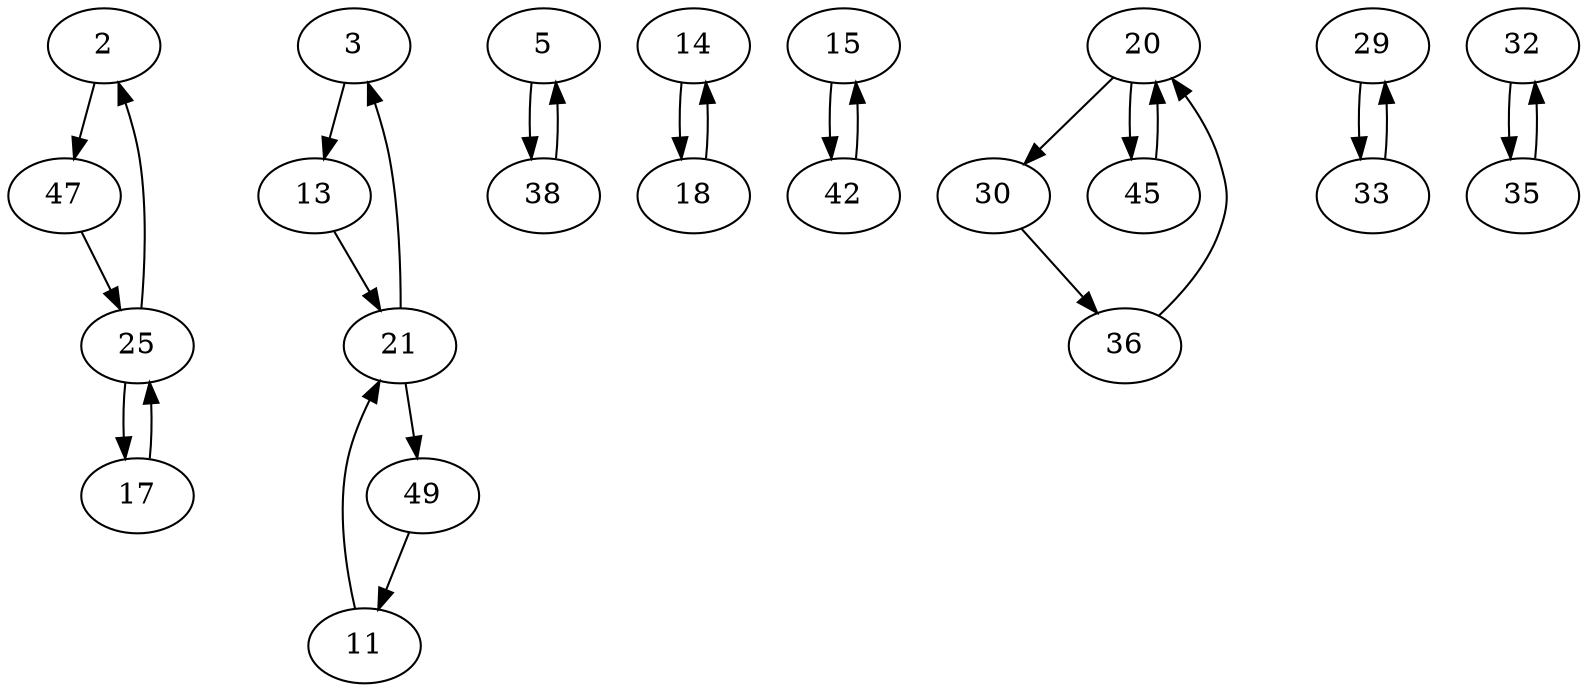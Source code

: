 digraph G {
  2 -> 47;
  3 -> 13;
  5 -> 38;
  11 -> 21;
  13 -> 21;
  14 -> 18;
  15 -> 42;
  17 -> 25;
  18 -> 14;
  20 -> 30;
  20 -> 45;
  21 -> 3;
  21 -> 49;
  25 -> 2;
  25 -> 17;
  29 -> 33;
  30 -> 36;
  32 -> 35;
  33 -> 29;
  35 -> 32;
  36 -> 20;
  38 -> 5;
  42 -> 15;
  45 -> 20;
  47 -> 25;
  49 -> 11;
}